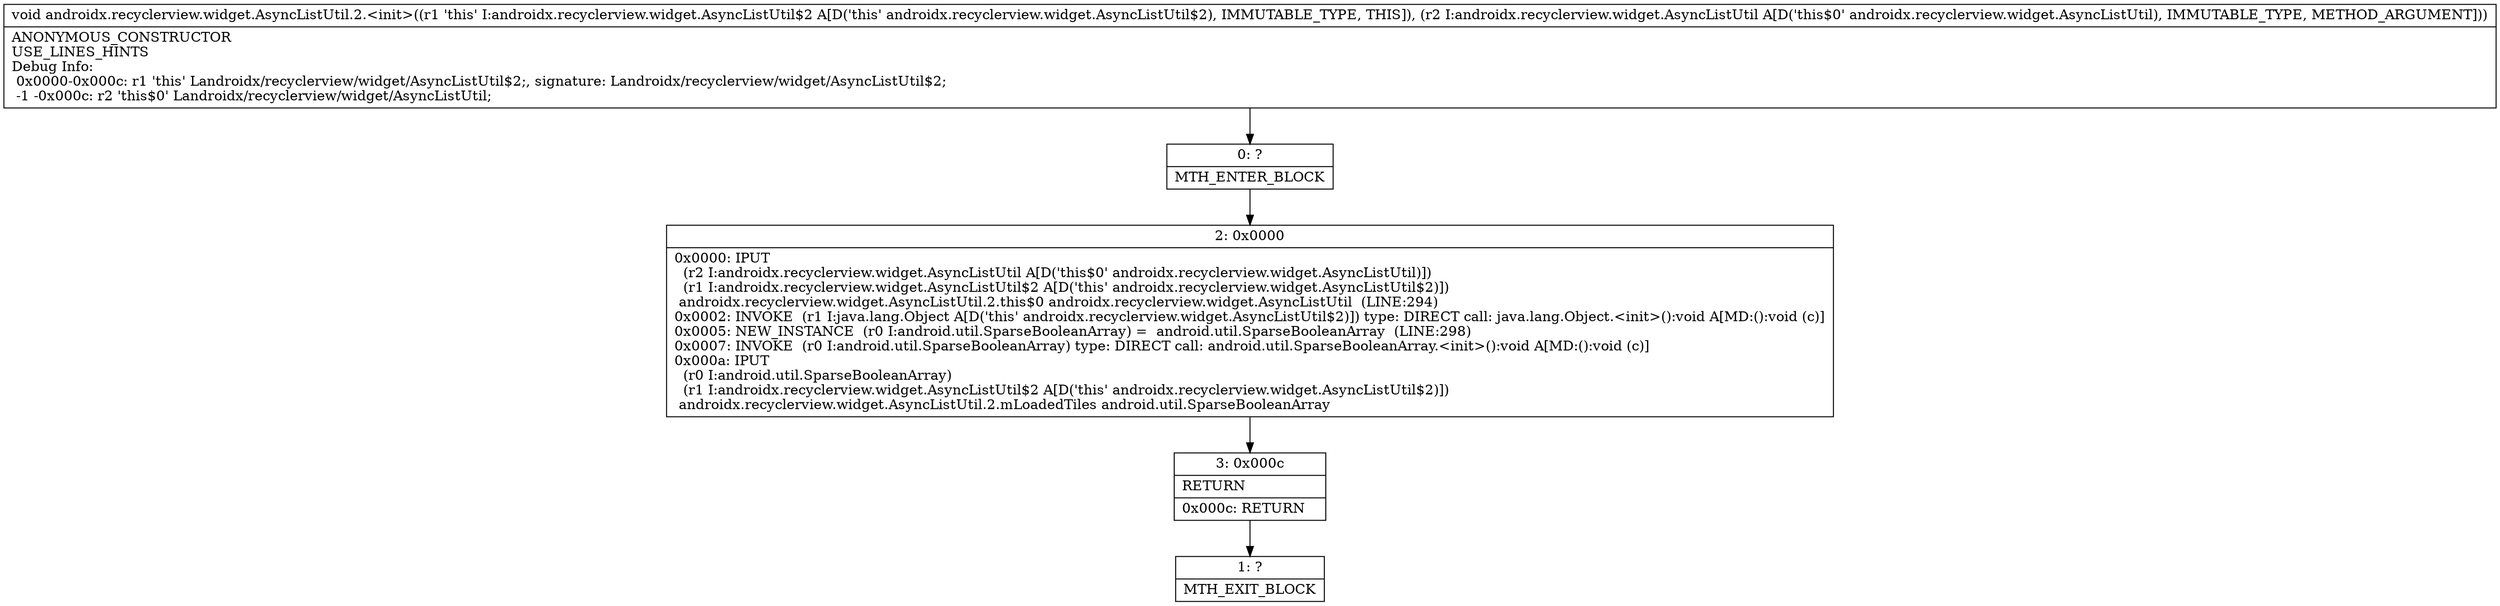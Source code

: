 digraph "CFG forandroidx.recyclerview.widget.AsyncListUtil.2.\<init\>(Landroidx\/recyclerview\/widget\/AsyncListUtil;)V" {
Node_0 [shape=record,label="{0\:\ ?|MTH_ENTER_BLOCK\l}"];
Node_2 [shape=record,label="{2\:\ 0x0000|0x0000: IPUT  \l  (r2 I:androidx.recyclerview.widget.AsyncListUtil A[D('this$0' androidx.recyclerview.widget.AsyncListUtil)])\l  (r1 I:androidx.recyclerview.widget.AsyncListUtil$2 A[D('this' androidx.recyclerview.widget.AsyncListUtil$2)])\l androidx.recyclerview.widget.AsyncListUtil.2.this$0 androidx.recyclerview.widget.AsyncListUtil  (LINE:294)\l0x0002: INVOKE  (r1 I:java.lang.Object A[D('this' androidx.recyclerview.widget.AsyncListUtil$2)]) type: DIRECT call: java.lang.Object.\<init\>():void A[MD:():void (c)]\l0x0005: NEW_INSTANCE  (r0 I:android.util.SparseBooleanArray) =  android.util.SparseBooleanArray  (LINE:298)\l0x0007: INVOKE  (r0 I:android.util.SparseBooleanArray) type: DIRECT call: android.util.SparseBooleanArray.\<init\>():void A[MD:():void (c)]\l0x000a: IPUT  \l  (r0 I:android.util.SparseBooleanArray)\l  (r1 I:androidx.recyclerview.widget.AsyncListUtil$2 A[D('this' androidx.recyclerview.widget.AsyncListUtil$2)])\l androidx.recyclerview.widget.AsyncListUtil.2.mLoadedTiles android.util.SparseBooleanArray \l}"];
Node_3 [shape=record,label="{3\:\ 0x000c|RETURN\l|0x000c: RETURN   \l}"];
Node_1 [shape=record,label="{1\:\ ?|MTH_EXIT_BLOCK\l}"];
MethodNode[shape=record,label="{void androidx.recyclerview.widget.AsyncListUtil.2.\<init\>((r1 'this' I:androidx.recyclerview.widget.AsyncListUtil$2 A[D('this' androidx.recyclerview.widget.AsyncListUtil$2), IMMUTABLE_TYPE, THIS]), (r2 I:androidx.recyclerview.widget.AsyncListUtil A[D('this$0' androidx.recyclerview.widget.AsyncListUtil), IMMUTABLE_TYPE, METHOD_ARGUMENT]))  | ANONYMOUS_CONSTRUCTOR\lUSE_LINES_HINTS\lDebug Info:\l  0x0000\-0x000c: r1 'this' Landroidx\/recyclerview\/widget\/AsyncListUtil$2;, signature: Landroidx\/recyclerview\/widget\/AsyncListUtil$2;\l  \-1 \-0x000c: r2 'this$0' Landroidx\/recyclerview\/widget\/AsyncListUtil;\l}"];
MethodNode -> Node_0;Node_0 -> Node_2;
Node_2 -> Node_3;
Node_3 -> Node_1;
}

